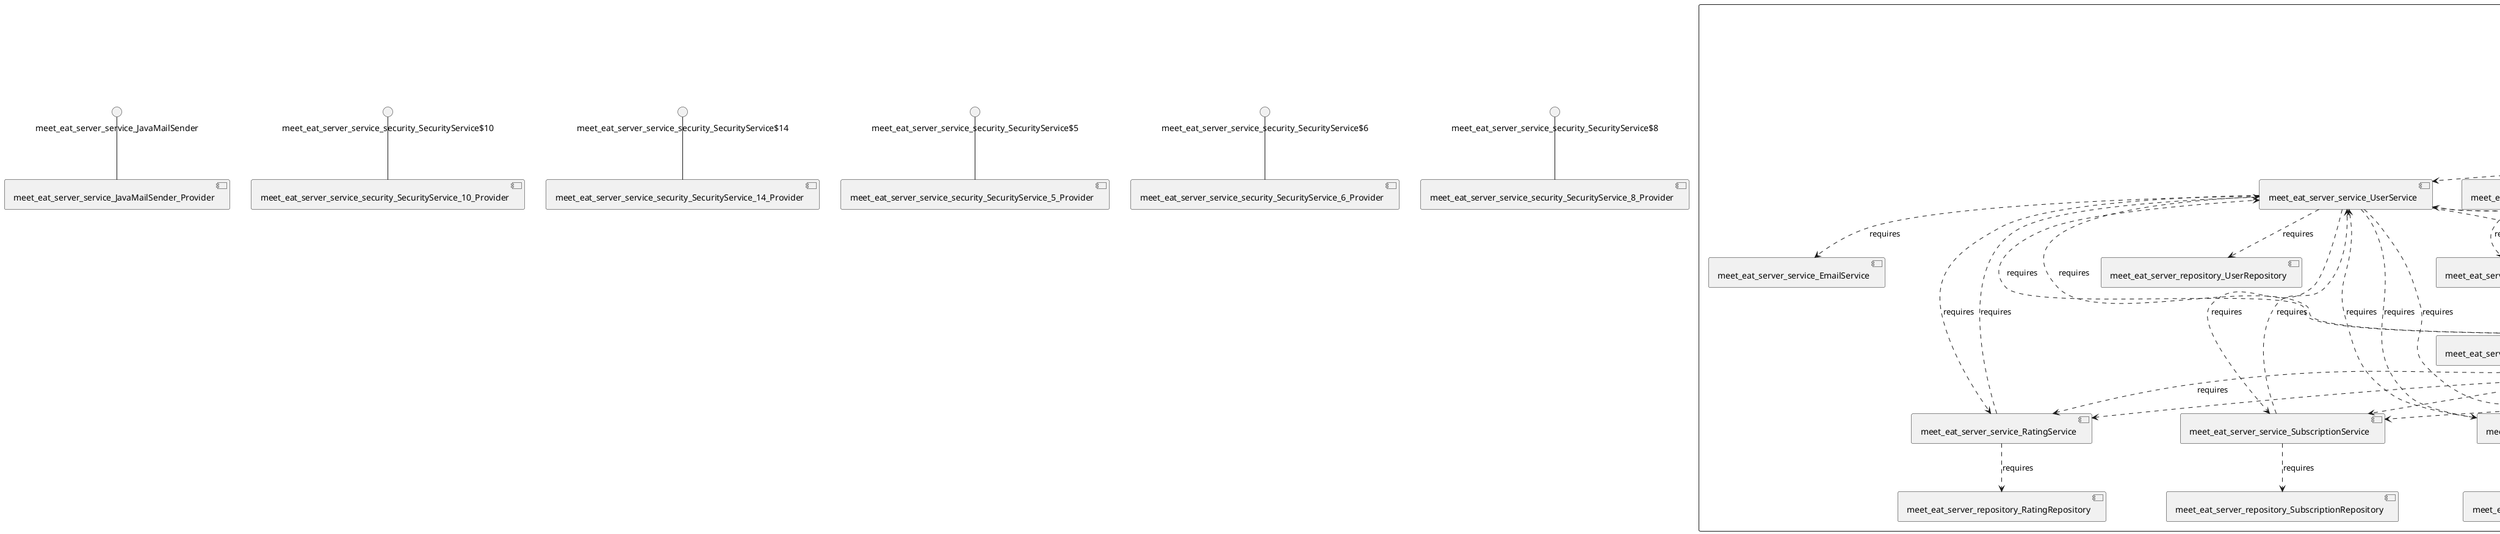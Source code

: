 @startuml
skinparam fixCircleLabelOverlapping true
skinparam componentStyle uml2
component "meet_eat_server\n\n\n\n\n\n" {
[meet_eat_server_service_EmailService]
[meet_eat_server_service_security_UserSecurityService]
[meet_eat_server_service_UserService]
[meet_eat_server_service_TokenService]
[meet_eat_server_controller_ReportController]
[meet_eat_server_service_security_BookmarkSecurityService]
[meet_eat_server_service_ReportService]
[meet_eat_server_repository_UserRepository]
[meet_eat_server_service_ParticipationService]
[meet_eat_server_controller_SubscriptionController]
[meet_eat_server_controller_RatingController]
[meet_eat_server_controller_ParticipationController]
[meet_eat_server_service_RatingService]
[meet_eat_server_controller_UserController]
[meet_eat_server_service_security_ReportSecurityService]
[meet_eat_server_repository_ParticipationRepository]
[meet_eat_server_controller_BookmarkController]
[meet_eat_server_service_security_OfferSecurityService]
[meet_eat_server_controller_OfferController]
[meet_eat_server_service_security_ParticipationSecurityService]
[meet_eat_server_service_TagService]
[meet_eat_server_service_security_RatingSecurityService]
[meet_eat_server_repository_OfferRepository]
[meet_eat_server_service_SubscriptionService]
[meet_eat_server_service_security_SubscriptionSecurityService]
[meet_eat_server_repository_ReportRepository]
[meet_eat_server_controller_TokenController]
[meet_eat_server_service_security_TagSecurityService]
[meet_eat_server_controller_TagController]
[meet_eat_server_service_OfferService]
[meet_eat_server_repository_TagRepository]
[meet_eat_server_service_security_TokenSecurityService]
[meet_eat_server_repository_TokenRepository]
[meet_eat_server_repository_RatingRepository]
[meet_eat_server_service_BookmarkService]
[meet_eat_server_repository_BookmarkRepository]
[meet_eat_server_repository_SubscriptionRepository]
[meet_eat_server_service_security_BookmarkSecurityService]..>[meet_eat_server_service_TokenService] : requires
[meet_eat_server_controller_ParticipationController]..>[meet_eat_server_service_ParticipationService] : requires
[meet_eat_server_controller_SubscriptionController]..>[meet_eat_server_service_SubscriptionService] : requires
[meet_eat_server_service_RatingService]..>[meet_eat_server_service_UserService] : requires
[meet_eat_server_service_ParticipationService]..>[meet_eat_server_service_OfferService] : requires
[meet_eat_server_service_SubscriptionService]..>[meet_eat_server_repository_SubscriptionRepository] : requires
[meet_eat_server_controller_RatingController]..>[meet_eat_server_service_security_SubscriptionSecurityService] : requires
[meet_eat_server_controller_RatingController]..>[meet_eat_server_service_security_ReportSecurityService] : requires
[meet_eat_server_controller_TagController]..>[meet_eat_server_service_security_TagSecurityService] : requires
[meet_eat_server_service_OfferService]..>[meet_eat_server_service_ParticipationService] : requires
[meet_eat_server_controller_ParticipationController]..>[meet_eat_server_service_security_ReportSecurityService] : requires
[meet_eat_server_controller_OfferController]..>[meet_eat_server_service_security_OfferSecurityService] : requires
[meet_eat_server_controller_ReportController]..>[meet_eat_server_service_security_RatingSecurityService] : requires
[meet_eat_server_service_UserService]..>[meet_eat_server_service_TokenService] : requires
[meet_eat_server_controller_ParticipationController]..>[meet_eat_server_service_security_SubscriptionSecurityService] : requires
[meet_eat_server_service_security_RatingSecurityService]..>[meet_eat_server_service_TokenService] : requires
[meet_eat_server_service_TagService]..>[meet_eat_server_repository_TagRepository] : requires
[meet_eat_server_controller_ReportController]..>[meet_eat_server_service_security_SubscriptionSecurityService] : requires
[meet_eat_server_service_BookmarkService]..>[meet_eat_server_repository_BookmarkRepository] : requires
[meet_eat_server_service_TokenService]..>[meet_eat_server_service_UserService] : requires
[meet_eat_server_controller_SubscriptionController]..>[meet_eat_server_service_security_OfferSecurityService] : requires
[meet_eat_server_controller_ParticipationController]..>[meet_eat_server_service_security_TokenSecurityService] : requires
[meet_eat_server_controller_SubscriptionController]..>[meet_eat_server_service_security_ReportSecurityService] : requires
[meet_eat_server_service_OfferService]..>[meet_eat_server_service_BookmarkService] : requires
[meet_eat_server_service_OfferService]..>[meet_eat_server_service_SubscriptionService] : requires
[meet_eat_server_controller_ParticipationController]..>[meet_eat_server_service_security_ParticipationSecurityService] : requires
[meet_eat_server_service_UserService]..>[meet_eat_server_service_EmailService] : requires
[meet_eat_server_service_UserService]..>[meet_eat_server_service_BookmarkService] : requires
[meet_eat_server_controller_RatingController]..>[meet_eat_server_service_security_OfferSecurityService] : requires
[meet_eat_server_controller_ParticipationController]..>[meet_eat_server_service_security_RatingSecurityService] : requires
[meet_eat_server_controller_SubscriptionController]..>[meet_eat_server_service_security_RatingSecurityService] : requires
[meet_eat_server_controller_BookmarkController]..>[meet_eat_server_service_security_TagSecurityService] : requires
[meet_eat_server_controller_BookmarkController]..>[meet_eat_server_service_security_UserSecurityService] : requires
[meet_eat_server_controller_BookmarkController]..>[meet_eat_server_service_security_SubscriptionSecurityService] : requires
[meet_eat_server_controller_ReportController]..>[meet_eat_server_service_security_TokenSecurityService] : requires
[meet_eat_server_controller_ReportController]..>[meet_eat_server_service_security_TagSecurityService] : requires
[meet_eat_server_controller_ReportController]..>[meet_eat_server_service_security_OfferSecurityService] : requires
[meet_eat_server_service_UserService]..>[meet_eat_server_service_OfferService] : requires
[meet_eat_server_controller_BookmarkController]..>[meet_eat_server_service_security_TokenSecurityService] : requires
[meet_eat_server_service_UserService]..>[meet_eat_server_service_ReportService] : requires
[meet_eat_server_controller_SubscriptionController]..>[meet_eat_server_service_security_BookmarkSecurityService] : requires
[meet_eat_server_controller_TokenController]..>[meet_eat_server_service_TokenService] : requires
[meet_eat_server_service_TokenService]..>[meet_eat_server_repository_TokenRepository] : requires
[meet_eat_server_service_RatingService]..>[meet_eat_server_repository_RatingRepository] : requires
[meet_eat_server_controller_BookmarkController]..>[meet_eat_server_service_security_ParticipationSecurityService] : requires
[meet_eat_server_controller_RatingController]..>[meet_eat_server_service_security_BookmarkSecurityService] : requires
[meet_eat_server_controller_RatingController]..>[meet_eat_server_service_security_RatingSecurityService] : requires
[meet_eat_server_controller_ParticipationController]..>[meet_eat_server_service_security_OfferSecurityService] : requires
[meet_eat_server_controller_UserController]..>[meet_eat_server_service_security_UserSecurityService] : requires
[meet_eat_server_controller_BookmarkController]..>[meet_eat_server_service_BookmarkService] : requires
[meet_eat_server_controller_ReportController]..>[meet_eat_server_service_security_TokenSecurityService] : requires
[meet_eat_server_controller_UserController]..>[meet_eat_server_service_UserService] : requires
[meet_eat_server_controller_BookmarkController]..>[meet_eat_server_service_security_OfferSecurityService] : requires
[meet_eat_server_controller_RatingController]..>[meet_eat_server_service_security_TagSecurityService] : requires
[meet_eat_server_controller_RatingController]..>[meet_eat_server_service_security_UserSecurityService] : requires
[meet_eat_server_controller_ParticipationController]..>[meet_eat_server_service_security_UserSecurityService] : requires
[meet_eat_server_service_security_TokenSecurityService]..>[meet_eat_server_service_TokenService] : requires
[meet_eat_server_controller_SubscriptionController]..>[meet_eat_server_service_security_UserSecurityService] : requires
[meet_eat_server_service_security_TagSecurityService]..>[meet_eat_server_service_TokenService] : requires
[meet_eat_server_controller_BookmarkController]..>[meet_eat_server_service_security_TokenSecurityService] : requires
[meet_eat_server_service_UserService]..>[meet_eat_server_repository_UserRepository] : requires
[meet_eat_server_service_OfferService]..>[meet_eat_server_service_RatingService] : requires
[meet_eat_server_service_UserService]..>[meet_eat_server_service_RatingService] : requires
[meet_eat_server_controller_RatingController]..>[meet_eat_server_service_security_TokenSecurityService] : requires
[meet_eat_server_service_security_OfferSecurityService]..>[meet_eat_server_service_TokenService] : requires
[meet_eat_server_controller_ReportController]..>[meet_eat_server_service_security_ParticipationSecurityService] : requires
[meet_eat_server_controller_ReportController]..>[meet_eat_server_service_ReportService] : requires
[meet_eat_server_service_OfferService]..>[meet_eat_server_repository_OfferRepository] : requires
[meet_eat_server_controller_ParticipationController]..>[meet_eat_server_service_security_BookmarkSecurityService] : requires
[meet_eat_server_service_UserService]..>[meet_eat_server_service_ParticipationService] : requires
[meet_eat_server_controller_ParticipationController]..>[meet_eat_server_service_security_TagSecurityService] : requires
[meet_eat_server_service_BookmarkService]..>[meet_eat_server_service_UserService] : requires
[meet_eat_server_service_security_SubscriptionSecurityService]..>[meet_eat_server_service_TokenService] : requires
[meet_eat_server_service_ParticipationService]..>[meet_eat_server_repository_ParticipationRepository] : requires
[meet_eat_server_service_ReportService]..>[meet_eat_server_repository_ReportRepository] : requires
[meet_eat_server_controller_BookmarkController]..>[meet_eat_server_service_security_ReportSecurityService] : requires
[meet_eat_server_controller_OfferController]..>[meet_eat_server_service_OfferService] : requires
[meet_eat_server_controller_SubscriptionController]..>[meet_eat_server_service_security_SubscriptionSecurityService] : requires
[meet_eat_server_service_UserService]..>[meet_eat_server_service_SubscriptionService] : requires
[meet_eat_server_controller_ReportController]..>[meet_eat_server_service_security_BookmarkSecurityService] : requires
[meet_eat_server_controller_ReportController]..>[meet_eat_server_service_security_UserSecurityService] : requires
[meet_eat_server_controller_SubscriptionController]..>[meet_eat_server_service_security_TokenSecurityService] : requires
[meet_eat_server_controller_TagController]..>[meet_eat_server_service_TagService] : requires
[meet_eat_server_controller_SubscriptionController]..>[meet_eat_server_service_security_TagSecurityService] : requires
[meet_eat_server_service_security_ParticipationSecurityService]..>[meet_eat_server_service_TokenService] : requires
[meet_eat_server_service_SubscriptionService]..>[meet_eat_server_service_UserService] : requires
[meet_eat_server_controller_ParticipationController]..>[meet_eat_server_service_security_TokenSecurityService] : requires
[meet_eat_server_controller_SubscriptionController]..>[meet_eat_server_service_security_TokenSecurityService] : requires
[meet_eat_server_controller_SubscriptionController]..>[meet_eat_server_service_security_ParticipationSecurityService] : requires
[meet_eat_server_controller_BookmarkController]..>[meet_eat_server_service_security_BookmarkSecurityService] : requires
[meet_eat_server_controller_BookmarkController]..>[meet_eat_server_service_security_RatingSecurityService] : requires
[meet_eat_server_service_security_ReportSecurityService]..>[meet_eat_server_service_TokenService] : requires
[meet_eat_server_controller_RatingController]..>[meet_eat_server_service_security_TokenSecurityService] : requires
[meet_eat_server_controller_RatingController]..>[meet_eat_server_service_security_ParticipationSecurityService] : requires
[meet_eat_server_controller_RatingController]..>[meet_eat_server_service_RatingService] : requires
[meet_eat_server_service_security_UserSecurityService]..>[meet_eat_server_service_TokenService] : requires
[meet_eat_server_controller_ReportController]..>[meet_eat_server_service_security_ReportSecurityService] : requires
[meet_eat_server_controller_TokenController]..>[meet_eat_server_service_security_TokenSecurityService] : requires
[meet_eat_server_service_OfferService]..>[meet_eat_server_service_ReportService] : requires
[meet_eat_server_service_OfferService]..>[meet_eat_server_service_UserService] : requires
}
interface "meet_eat_server_service_JavaMailSender" as interface.meet_eat_server_service_JavaMailSender
interface.meet_eat_server_service_JavaMailSender--[meet_eat_server_service_JavaMailSender_Provider]
interface "meet_eat_server_service_security_SecurityService$10" as interface.meet_eat_server_service_security_SecurityService_10
interface.meet_eat_server_service_security_SecurityService_10--[meet_eat_server_service_security_SecurityService_10_Provider]
interface "meet_eat_server_service_security_SecurityService$14" as interface.meet_eat_server_service_security_SecurityService_14
interface.meet_eat_server_service_security_SecurityService_14--[meet_eat_server_service_security_SecurityService_14_Provider]
interface "meet_eat_server_service_security_SecurityService$5" as interface.meet_eat_server_service_security_SecurityService_5
interface.meet_eat_server_service_security_SecurityService_5--[meet_eat_server_service_security_SecurityService_5_Provider]
interface "meet_eat_server_service_security_SecurityService$6" as interface.meet_eat_server_service_security_SecurityService_6
interface.meet_eat_server_service_security_SecurityService_6--[meet_eat_server_service_security_SecurityService_6_Provider]
interface "meet_eat_server_service_security_SecurityService$8" as interface.meet_eat_server_service_security_SecurityService_8
interface.meet_eat_server_service_security_SecurityService_8--[meet_eat_server_service_security_SecurityService_8_Provider]

@enduml
